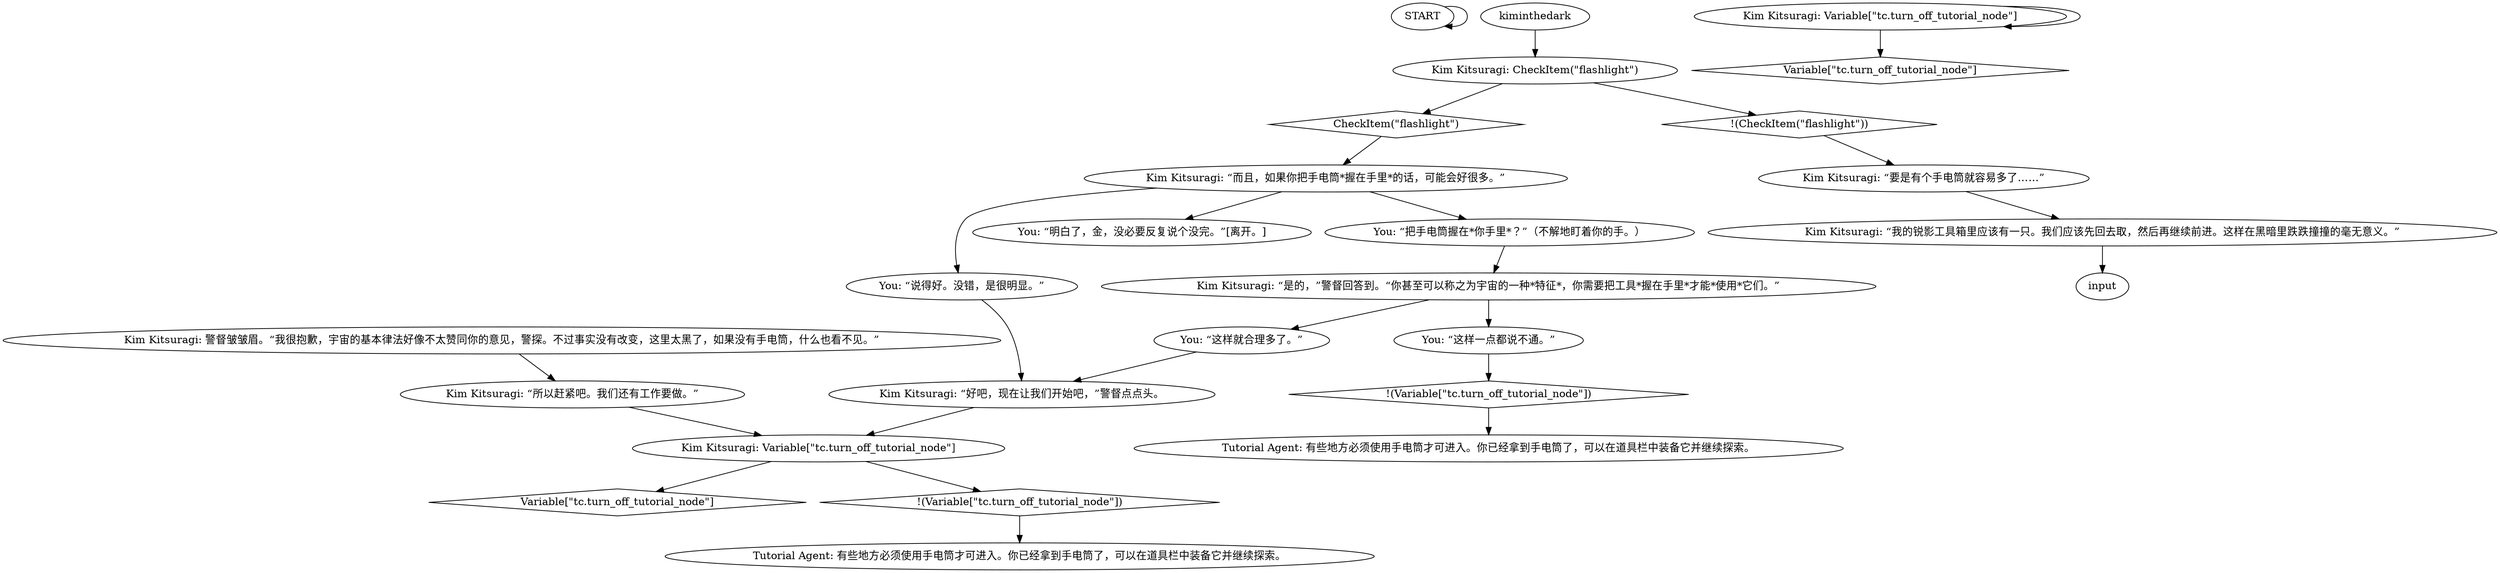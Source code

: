 # KIM SWITCH / flashlight
# Fires when you remain in the dark with Kim
# ==================================================
digraph G {
	  0 [label="START"];
	  1 [label="input"];
	  2 [label="Kim Kitsuragi: Variable[\"tc.turn_off_tutorial_node\"]"];
	  3 [label="Variable[\"tc.turn_off_tutorial_node\"]", shape=diamond];
	  4 [label="!(Variable[\"tc.turn_off_tutorial_node\"])", shape=diamond];
	  5 [label="Kim Kitsuragi: 警督皱皱眉。“我很抱歉，宇宙的基本律法好像不太赞同你的意见，警探。不过事实没有改变，这里太黑了，如果没有手电筒，什么也看不见。”"];
	  6 [label="Kim Kitsuragi: CheckItem(\"flashlight\")"];
	  7 [label="CheckItem(\"flashlight\")", shape=diamond];
	  8 [label="!(CheckItem(\"flashlight\"))", shape=diamond];
	  9 [label="Kim Kitsuragi: “好吧，现在让我们开始吧，”警督点点头。"];
	  10 [label="Kim Kitsuragi: “我的锐影工具箱里应该有一只。我们应该先回去取，然后再继续前进。这样在黑暗里跌跌撞撞的毫无意义。”"];
	  11 [label="Kim Kitsuragi: “是的，”警督回答到。“你甚至可以称之为宇宙的一种*特征*，你需要把工具*握在手里*才能*使用*它们。”"];
	  12 [label="Kim Kitsuragi: “所以赶紧吧。我们还有工作要做。”"];
	  13 [label="Tutorial Agent: 有些地方必须使用手电筒才可进入。你已经拿到手电筒了，可以在道具栏中装备它并继续探索。"];
	  14 [label="You: “说得好。没错，是很明显。”"];
	  15 [label="Kim Kitsuragi: “而且，如果你把手电筒*握在手里*的话，可能会好很多。”"];
	  16 [label="You: “这样就合理多了。”"];
	  17 [label="You: “这样一点都说不通。”"];
	  18 [label="You: “明白了，金，没必要反复说个没完。”[离开。]"];
	  19 [label="Tutorial Agent: 有些地方必须使用手电筒才可进入。你已经拿到手电筒了，可以在道具栏中装备它并继续探索。"];
	  20 [label="Kim Kitsuragi: Variable[\"tc.turn_off_tutorial_node\"]"];
	  21 [label="Variable[\"tc.turn_off_tutorial_node\"]", shape=diamond];
	  22 [label="!(Variable[\"tc.turn_off_tutorial_node\"])", shape=diamond];
	  23 [label="You: “把手电筒握在*你手里*？”（不解地盯着你的手。）"];
	  24 [label="kiminthedark"];
	  25 [label="Kim Kitsuragi: “要是有个手电筒就容易多了……”"];
	  0 -> 0
	  2 -> 2
	  2 -> 3
	  4 -> 13
	  5 -> 12
	  6 -> 8
	  6 -> 7
	  7 -> 15
	  8 -> 25
	  9 -> 20
	  10 -> 1
	  11 -> 16
	  11 -> 17
	  12 -> 20
	  14 -> 9
	  15 -> 18
	  15 -> 14
	  15 -> 23
	  16 -> 9
	  17 -> 4
	  20 -> 21
	  20 -> 22
	  22 -> 19
	  23 -> 11
	  24 -> 6
	  25 -> 10
}

